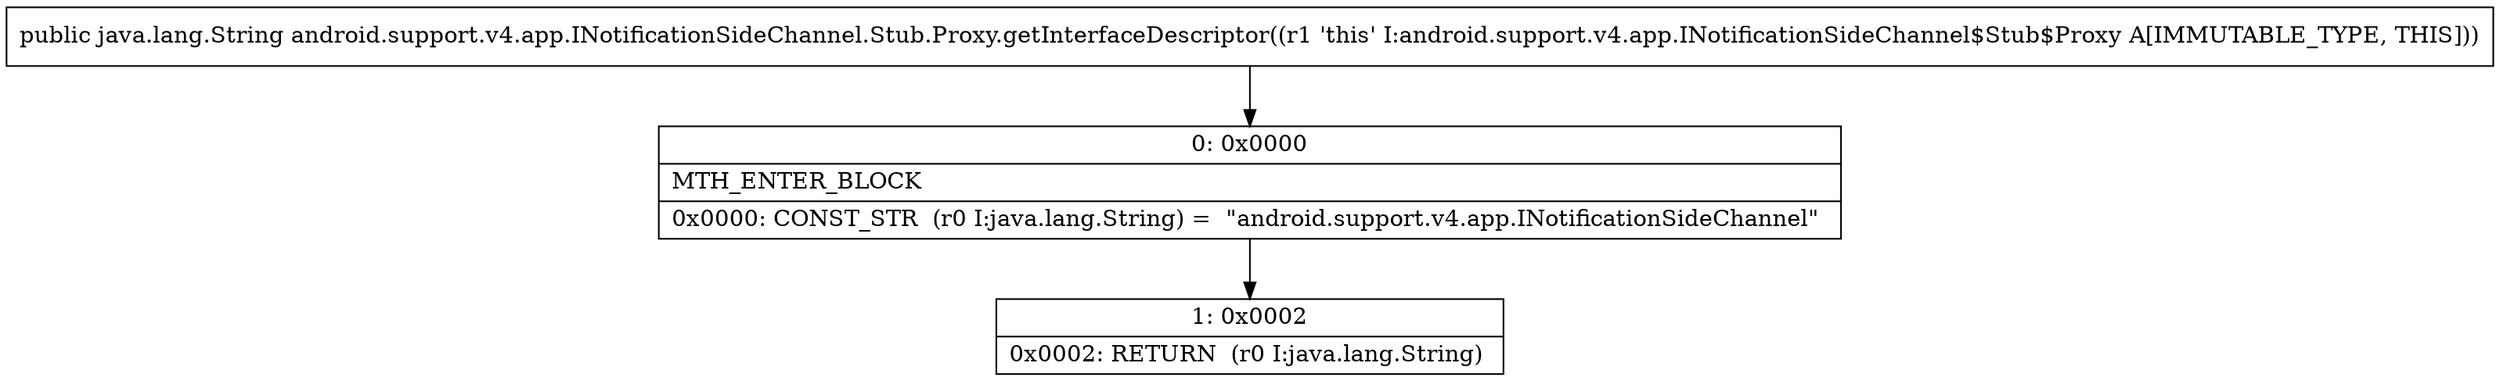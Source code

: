 digraph "CFG forandroid.support.v4.app.INotificationSideChannel.Stub.Proxy.getInterfaceDescriptor()Ljava\/lang\/String;" {
Node_0 [shape=record,label="{0\:\ 0x0000|MTH_ENTER_BLOCK\l|0x0000: CONST_STR  (r0 I:java.lang.String) =  \"android.support.v4.app.INotificationSideChannel\" \l}"];
Node_1 [shape=record,label="{1\:\ 0x0002|0x0002: RETURN  (r0 I:java.lang.String) \l}"];
MethodNode[shape=record,label="{public java.lang.String android.support.v4.app.INotificationSideChannel.Stub.Proxy.getInterfaceDescriptor((r1 'this' I:android.support.v4.app.INotificationSideChannel$Stub$Proxy A[IMMUTABLE_TYPE, THIS])) }"];
MethodNode -> Node_0;
Node_0 -> Node_1;
}

